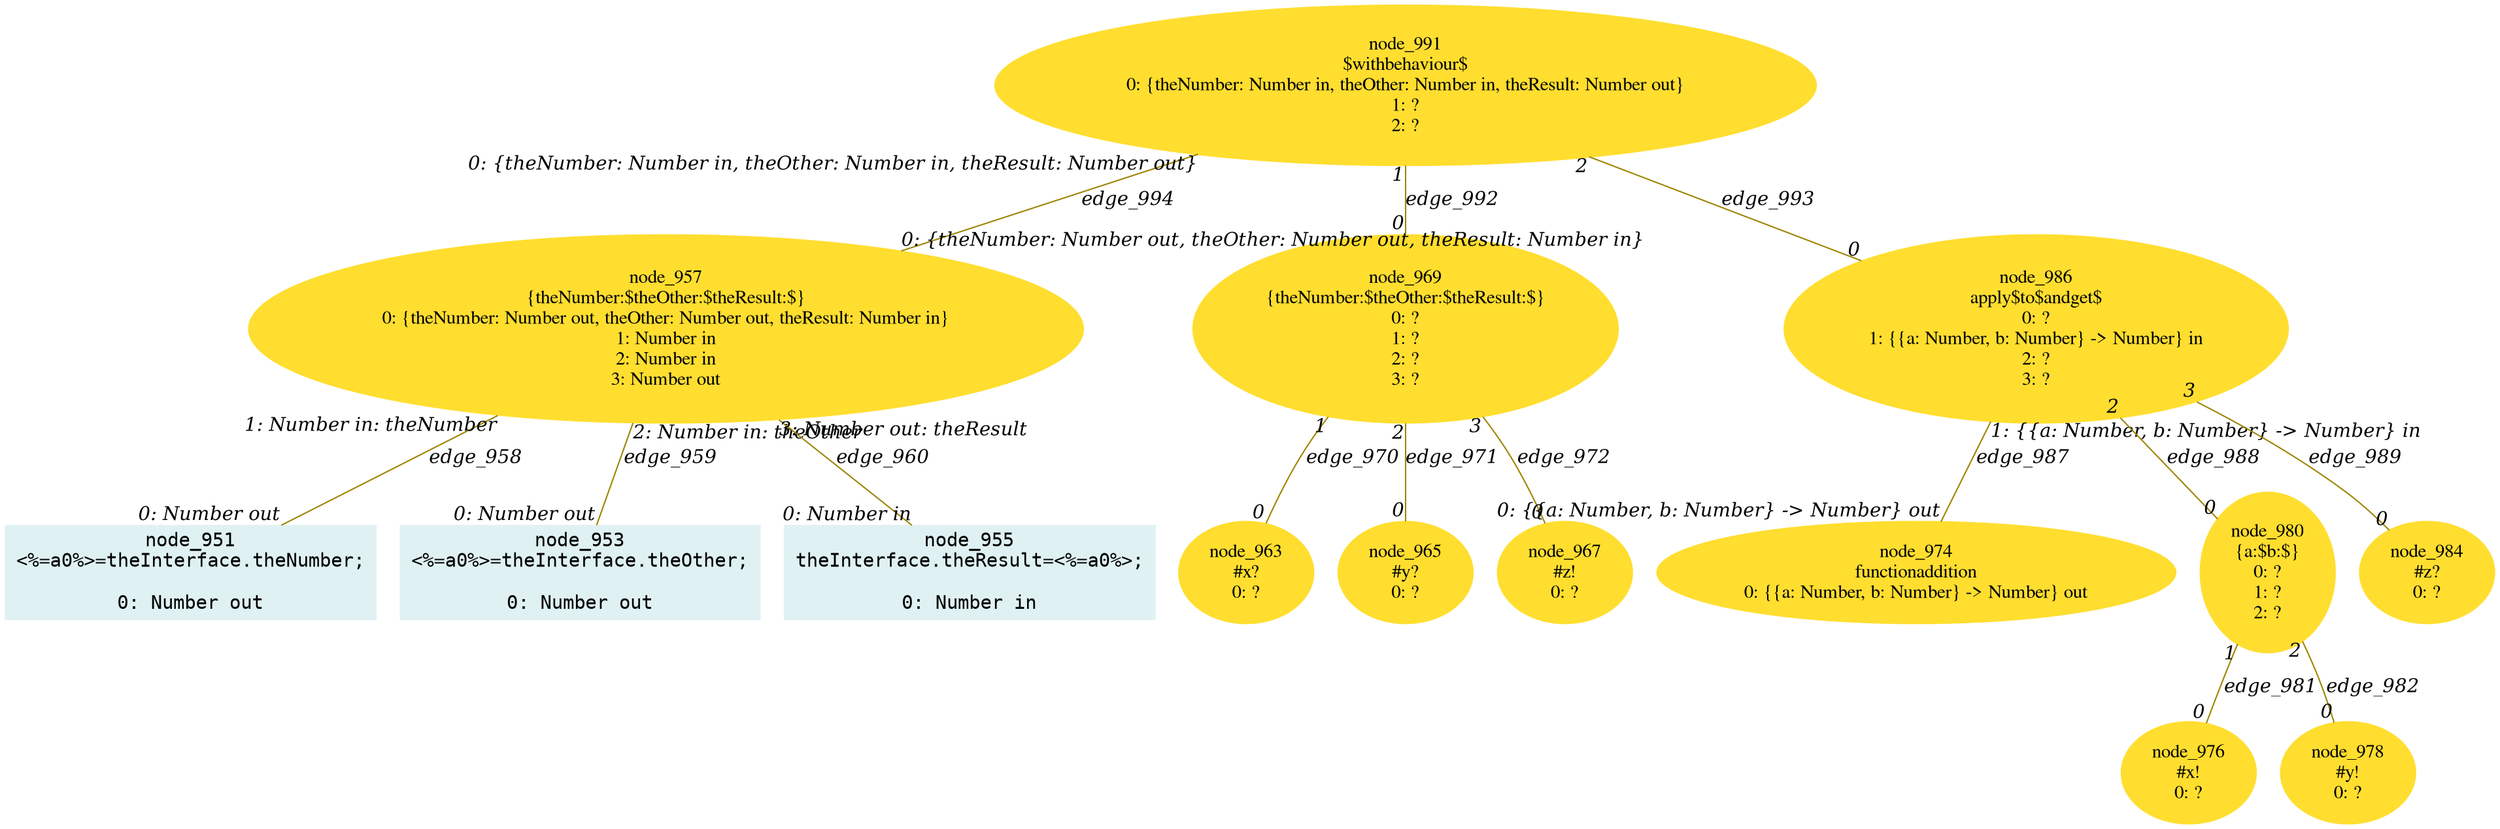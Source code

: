 digraph g{node_951 [shape="box", style="filled", color="#dff1f2", fontname="Courier", label="node_951
<%=a0%>=theInterface.theNumber;

0: Number out" ]
node_953 [shape="box", style="filled", color="#dff1f2", fontname="Courier", label="node_953
<%=a0%>=theInterface.theOther;

0: Number out" ]
node_955 [shape="box", style="filled", color="#dff1f2", fontname="Courier", label="node_955
theInterface.theResult=<%=a0%>;

0: Number in" ]
node_957 [shape="ellipse", style="filled", color="#ffde2f", fontname="Times", label="node_957
{theNumber:$theOther:$theResult:$}
0: {theNumber: Number out, theOther: Number out, theResult: Number in}
1: Number in
2: Number in
3: Number out" ]
node_963 [shape="ellipse", style="filled", color="#ffde2f", fontname="Times", label="node_963
#x?
0: ?" ]
node_965 [shape="ellipse", style="filled", color="#ffde2f", fontname="Times", label="node_965
#y?
0: ?" ]
node_967 [shape="ellipse", style="filled", color="#ffde2f", fontname="Times", label="node_967
#z!
0: ?" ]
node_969 [shape="ellipse", style="filled", color="#ffde2f", fontname="Times", label="node_969
{theNumber:$theOther:$theResult:$}
0: ?
1: ?
2: ?
3: ?" ]
node_974 [shape="ellipse", style="filled", color="#ffde2f", fontname="Times", label="node_974
functionaddition
0: {{a: Number, b: Number} -> Number} out" ]
node_976 [shape="ellipse", style="filled", color="#ffde2f", fontname="Times", label="node_976
#x!
0: ?" ]
node_978 [shape="ellipse", style="filled", color="#ffde2f", fontname="Times", label="node_978
#y!
0: ?" ]
node_980 [shape="ellipse", style="filled", color="#ffde2f", fontname="Times", label="node_980
{a:$b:$}
0: ?
1: ?
2: ?" ]
node_984 [shape="ellipse", style="filled", color="#ffde2f", fontname="Times", label="node_984
#z?
0: ?" ]
node_986 [shape="ellipse", style="filled", color="#ffde2f", fontname="Times", label="node_986
apply$to$andget$
0: ?
1: {{a: Number, b: Number} -> Number} in
2: ?
3: ?" ]
node_991 [shape="ellipse", style="filled", color="#ffde2f", fontname="Times", label="node_991
$withbehaviour$
0: {theNumber: Number in, theOther: Number in, theResult: Number out}
1: ?
2: ?" ]
node_957 -> node_951 [dir=none, arrowHead=none, fontname="Times-Italic", arrowsize=1, color="#9d8400", label="edge_958",  headlabel="0: Number out", taillabel="1: Number in: theNumber" ]
node_957 -> node_953 [dir=none, arrowHead=none, fontname="Times-Italic", arrowsize=1, color="#9d8400", label="edge_959",  headlabel="0: Number out", taillabel="2: Number in: theOther" ]
node_957 -> node_955 [dir=none, arrowHead=none, fontname="Times-Italic", arrowsize=1, color="#9d8400", label="edge_960",  headlabel="0: Number in", taillabel="3: Number out: theResult" ]
node_969 -> node_963 [dir=none, arrowHead=none, fontname="Times-Italic", arrowsize=1, color="#9d8400", label="edge_970",  headlabel="0", taillabel="1" ]
node_969 -> node_965 [dir=none, arrowHead=none, fontname="Times-Italic", arrowsize=1, color="#9d8400", label="edge_971",  headlabel="0", taillabel="2" ]
node_969 -> node_967 [dir=none, arrowHead=none, fontname="Times-Italic", arrowsize=1, color="#9d8400", label="edge_972",  headlabel="0", taillabel="3" ]
node_980 -> node_976 [dir=none, arrowHead=none, fontname="Times-Italic", arrowsize=1, color="#9d8400", label="edge_981",  headlabel="0", taillabel="1" ]
node_980 -> node_978 [dir=none, arrowHead=none, fontname="Times-Italic", arrowsize=1, color="#9d8400", label="edge_982",  headlabel="0", taillabel="2" ]
node_986 -> node_974 [dir=none, arrowHead=none, fontname="Times-Italic", arrowsize=1, color="#9d8400", label="edge_987",  headlabel="0: {{a: Number, b: Number} -> Number} out", taillabel="1: {{a: Number, b: Number} -> Number} in" ]
node_986 -> node_980 [dir=none, arrowHead=none, fontname="Times-Italic", arrowsize=1, color="#9d8400", label="edge_988",  headlabel="0", taillabel="2" ]
node_986 -> node_984 [dir=none, arrowHead=none, fontname="Times-Italic", arrowsize=1, color="#9d8400", label="edge_989",  headlabel="0", taillabel="3" ]
node_991 -> node_969 [dir=none, arrowHead=none, fontname="Times-Italic", arrowsize=1, color="#9d8400", label="edge_992",  headlabel="0", taillabel="1" ]
node_991 -> node_986 [dir=none, arrowHead=none, fontname="Times-Italic", arrowsize=1, color="#9d8400", label="edge_993",  headlabel="0", taillabel="2" ]
node_991 -> node_957 [dir=none, arrowHead=none, fontname="Times-Italic", arrowsize=1, color="#9d8400", label="edge_994",  headlabel="0: {theNumber: Number out, theOther: Number out, theResult: Number in}", taillabel="0: {theNumber: Number in, theOther: Number in, theResult: Number out}" ]
}